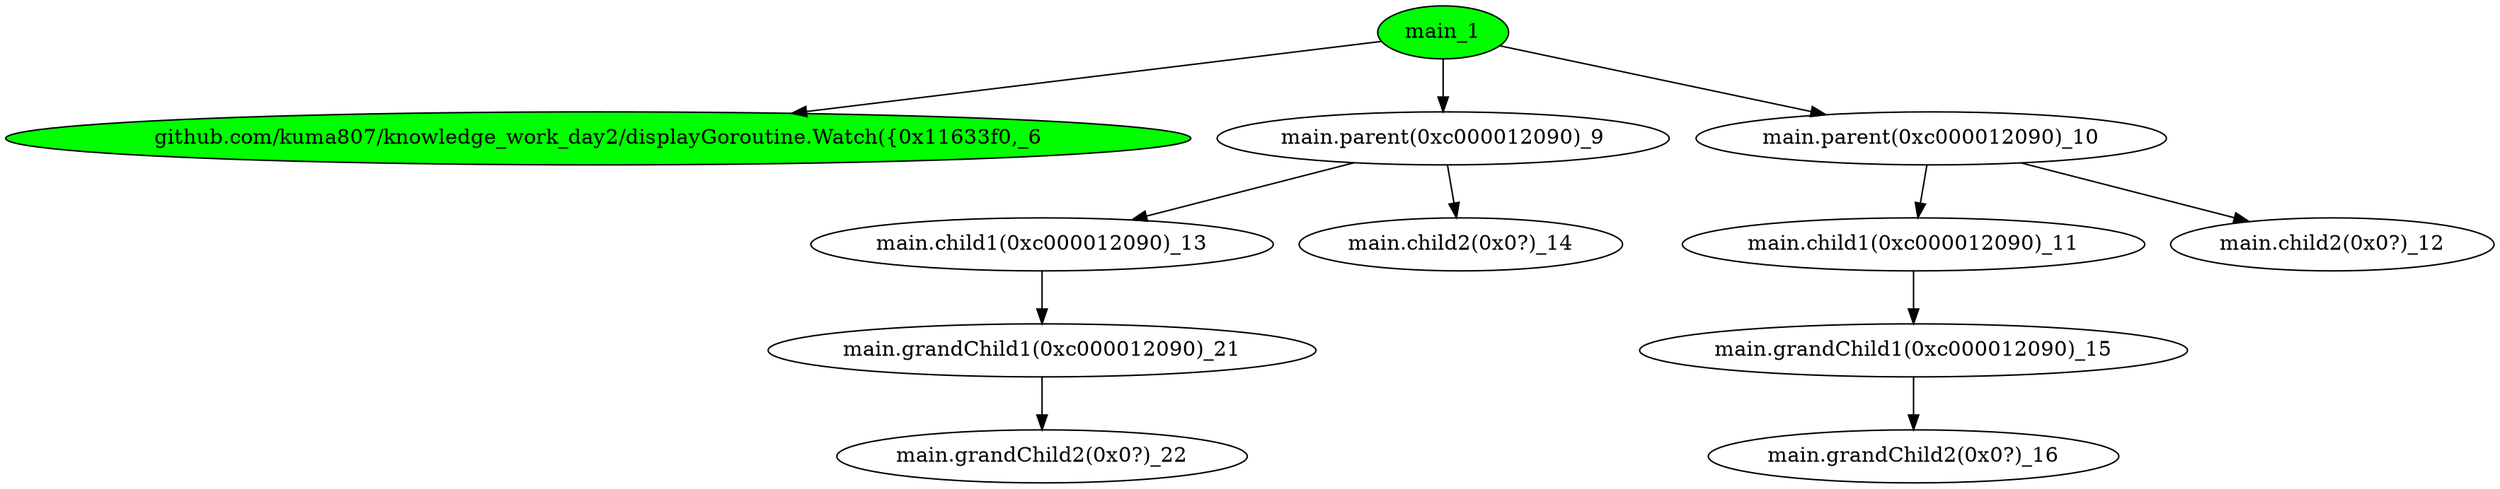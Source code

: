 digraph G {
	"main_1"->"github.com/kuma807/knowledge_work_day2/displayGoroutine.Watch({0x11633f0,_6";
	"main_1"->"main.parent(0xc000012090)_9";
	"main_1"->"main.parent(0xc000012090)_10";
	"main.parent(0xc000012090)_10"->"main.child1(0xc000012090)_11";
	"main.parent(0xc000012090)_10"->"main.child2(0x0?)_12";
	"main.parent(0xc000012090)_9"->"main.child1(0xc000012090)_13";
	"main.parent(0xc000012090)_9"->"main.child2(0x0?)_14";
	"main.child1(0xc000012090)_11"->"main.grandChild1(0xc000012090)_15";
	"main.grandChild1(0xc000012090)_15"->"main.grandChild2(0x0?)_16";
	"main.child1(0xc000012090)_13"->"main.grandChild1(0xc000012090)_21";
	"main.grandChild1(0xc000012090)_21"->"main.grandChild2(0x0?)_22";
	"github.com/kuma807/knowledge_work_day2/displayGoroutine.Watch({0x11633f0,_6" [ fillcolor="#00FF00", style="solid,filled" ];
	"main.child1(0xc000012090)_11";
	"main.child1(0xc000012090)_13";
	"main.child2(0x0?)_12";
	"main.child2(0x0?)_14";
	"main.grandChild1(0xc000012090)_15";
	"main.grandChild1(0xc000012090)_21";
	"main.grandChild2(0x0?)_16";
	"main.grandChild2(0x0?)_22";
	"main.parent(0xc000012090)_10";
	"main.parent(0xc000012090)_9";
	"main_1" [ fillcolor="#00FF00", style="solid,filled" ];

}
